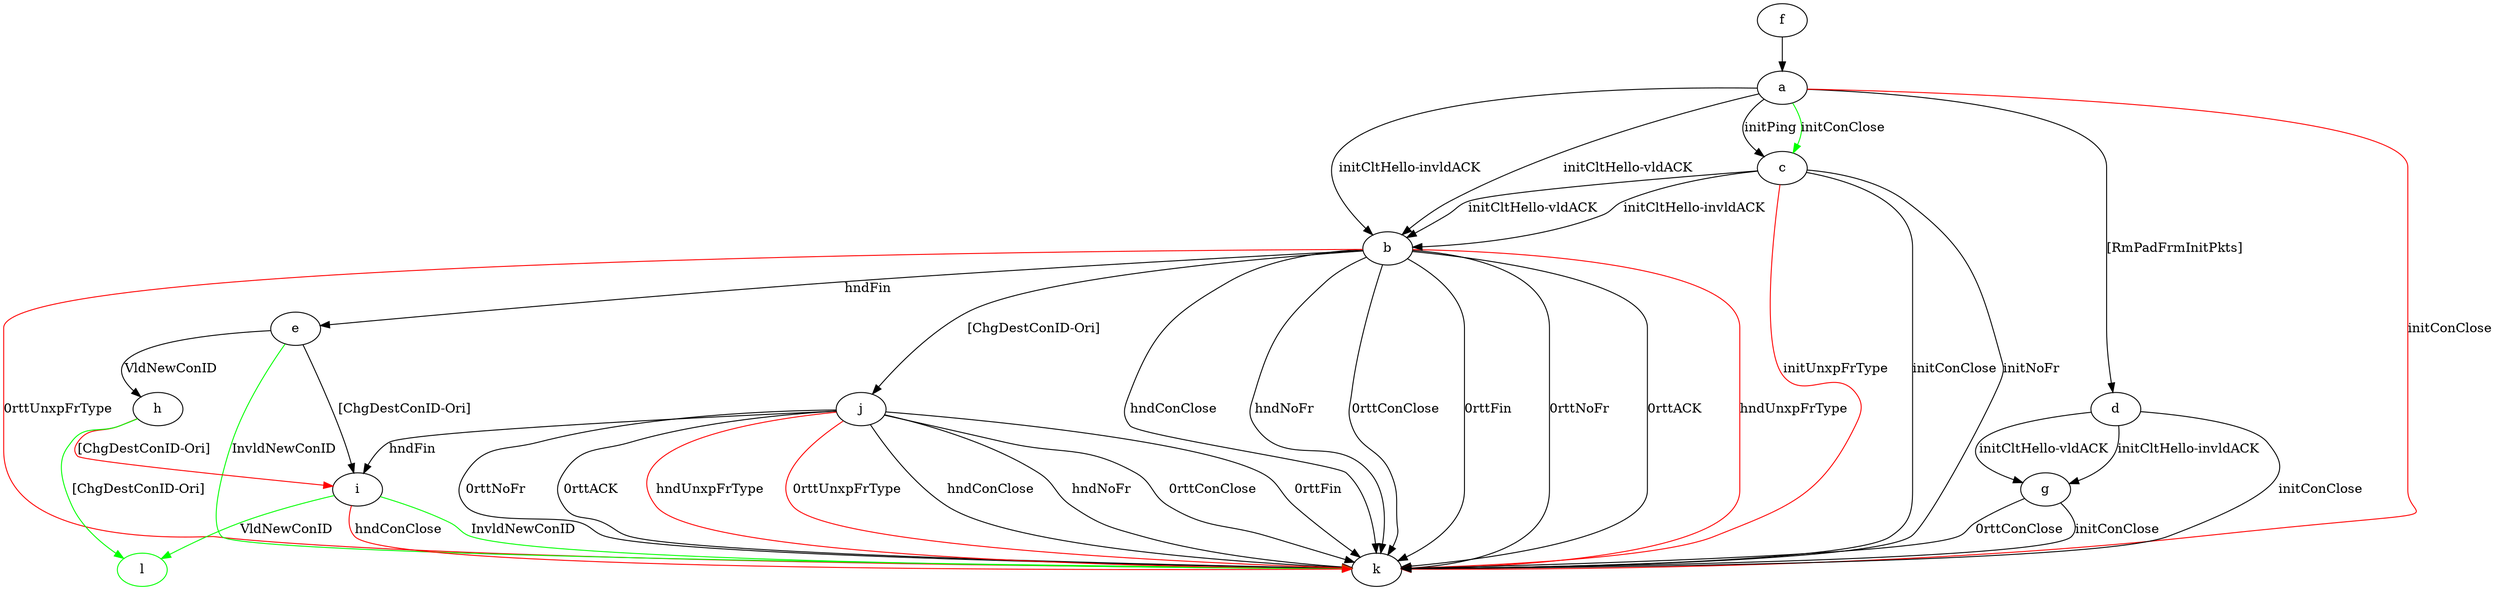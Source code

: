 digraph "" {
	a -> b	[key=0,
		label="initCltHello-vldACK "];
	a -> b	[key=1,
		label="initCltHello-invldACK "];
	a -> c	[key=0,
		label="initPing "];
	a -> c	[key=1,
		color=green,
		label="initConClose "];
	a -> d	[key=0,
		label="[RmPadFrmInitPkts] "];
	a -> k	[key=0,
		color=red,
		label="initConClose "];
	b -> e	[key=0,
		label="hndFin "];
	b -> j	[key=0,
		label="[ChgDestConID-Ori] "];
	b -> k	[key=0,
		label="hndConClose "];
	b -> k	[key=1,
		label="hndNoFr "];
	b -> k	[key=2,
		label="0rttConClose "];
	b -> k	[key=3,
		label="0rttFin "];
	b -> k	[key=4,
		label="0rttNoFr "];
	b -> k	[key=5,
		label="0rttACK "];
	b -> k	[key=6,
		color=red,
		label="hndUnxpFrType "];
	b -> k	[key=7,
		color=red,
		label="0rttUnxpFrType "];
	c -> b	[key=0,
		label="initCltHello-vldACK "];
	c -> b	[key=1,
		label="initCltHello-invldACK "];
	c -> k	[key=0,
		label="initConClose "];
	c -> k	[key=1,
		label="initNoFr "];
	c -> k	[key=2,
		color=red,
		label="initUnxpFrType "];
	d -> g	[key=0,
		label="initCltHello-vldACK "];
	d -> g	[key=1,
		label="initCltHello-invldACK "];
	d -> k	[key=0,
		label="initConClose "];
	e -> h	[key=0,
		label="VldNewConID "];
	e -> i	[key=0,
		label="[ChgDestConID-Ori] "];
	e -> k	[key=0,
		color=green,
		label="InvldNewConID "];
	f -> a	[key=0];
	g -> k	[key=0,
		label="initConClose "];
	g -> k	[key=1,
		label="0rttConClose "];
	h -> i	[key=0,
		color=red,
		label="[ChgDestConID-Ori] "];
	l	[color=green];
	h -> l	[key=0,
		color=green,
		label="[ChgDestConID-Ori] "];
	i -> k	[key=0,
		color=green,
		label="InvldNewConID "];
	i -> k	[key=1,
		color=red,
		label="hndConClose "];
	i -> l	[key=0,
		color=green,
		label="VldNewConID "];
	j -> i	[key=0,
		label="hndFin "];
	j -> k	[key=0,
		label="hndConClose "];
	j -> k	[key=1,
		label="hndNoFr "];
	j -> k	[key=2,
		label="0rttConClose "];
	j -> k	[key=3,
		label="0rttFin "];
	j -> k	[key=4,
		label="0rttNoFr "];
	j -> k	[key=5,
		label="0rttACK "];
	j -> k	[key=6,
		color=red,
		label="hndUnxpFrType "];
	j -> k	[key=7,
		color=red,
		label="0rttUnxpFrType "];
}
